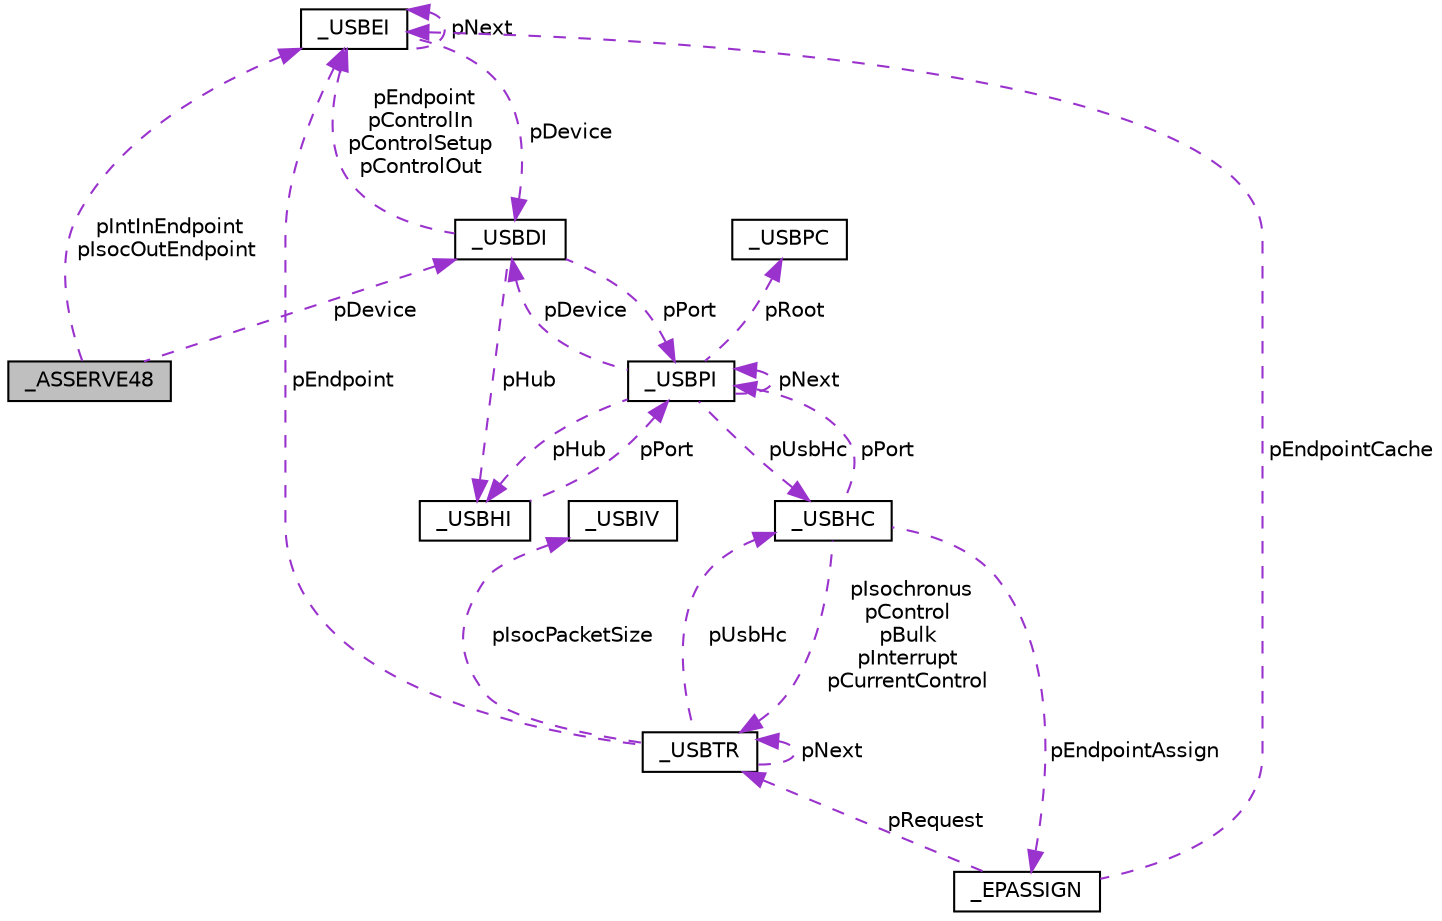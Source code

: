 digraph "_ASSERVE48"
{
 // LATEX_PDF_SIZE
  edge [fontname="Helvetica",fontsize="10",labelfontname="Helvetica",labelfontsize="10"];
  node [fontname="Helvetica",fontsize="10",shape=record];
  Node1 [label="_ASSERVE48",height=0.2,width=0.4,color="black", fillcolor="grey75", style="filled", fontcolor="black",tooltip=" "];
  Node2 -> Node1 [dir="back",color="darkorchid3",fontsize="10",style="dashed",label=" pIntInEndpoint\npIsocOutEndpoint" ,fontname="Helvetica"];
  Node2 [label="_USBEI",height=0.2,width=0.4,color="black", fillcolor="white", style="filled",URL="$d2/d02/struct__USBEI.html",tooltip=" "];
  Node2 -> Node2 [dir="back",color="darkorchid3",fontsize="10",style="dashed",label=" pNext" ,fontname="Helvetica"];
  Node3 -> Node2 [dir="back",color="darkorchid3",fontsize="10",style="dashed",label=" pDevice" ,fontname="Helvetica"];
  Node3 [label="_USBDI",height=0.2,width=0.4,color="black", fillcolor="white", style="filled",URL="$d0/db5/struct__USBDI.html",tooltip=" "];
  Node4 -> Node3 [dir="back",color="darkorchid3",fontsize="10",style="dashed",label=" pPort" ,fontname="Helvetica"];
  Node4 [label="_USBPI",height=0.2,width=0.4,color="black", fillcolor="white", style="filled",URL="$d7/d90/struct__USBPI.html",tooltip=" "];
  Node4 -> Node4 [dir="back",color="darkorchid3",fontsize="10",style="dashed",label=" pNext" ,fontname="Helvetica"];
  Node5 -> Node4 [dir="back",color="darkorchid3",fontsize="10",style="dashed",label=" pUsbHc" ,fontname="Helvetica"];
  Node5 [label="_USBHC",height=0.2,width=0.4,color="black", fillcolor="white", style="filled",URL="$d3/dcc/struct__USBHC.html",tooltip=" "];
  Node4 -> Node5 [dir="back",color="darkorchid3",fontsize="10",style="dashed",label=" pPort" ,fontname="Helvetica"];
  Node6 -> Node5 [dir="back",color="darkorchid3",fontsize="10",style="dashed",label=" pEndpointAssign" ,fontname="Helvetica"];
  Node6 [label="_EPASSIGN",height=0.2,width=0.4,color="black", fillcolor="white", style="filled",URL="$d8/dfa/struct__USBHC_1_1__EPASSIGN.html",tooltip=" "];
  Node7 -> Node6 [dir="back",color="darkorchid3",fontsize="10",style="dashed",label=" pRequest" ,fontname="Helvetica"];
  Node7 [label="_USBTR",height=0.2,width=0.4,color="black", fillcolor="white", style="filled",URL="$d8/ddb/struct__USBTR.html",tooltip=" "];
  Node5 -> Node7 [dir="back",color="darkorchid3",fontsize="10",style="dashed",label=" pUsbHc" ,fontname="Helvetica"];
  Node8 -> Node7 [dir="back",color="darkorchid3",fontsize="10",style="dashed",label=" pIsocPacketSize" ,fontname="Helvetica"];
  Node8 [label="_USBIV",height=0.2,width=0.4,color="black", fillcolor="white", style="filled",URL="$d1/d95/struct__USBIV.html",tooltip=" "];
  Node7 -> Node7 [dir="back",color="darkorchid3",fontsize="10",style="dashed",label=" pNext" ,fontname="Helvetica"];
  Node2 -> Node7 [dir="back",color="darkorchid3",fontsize="10",style="dashed",label=" pEndpoint" ,fontname="Helvetica"];
  Node2 -> Node6 [dir="back",color="darkorchid3",fontsize="10",style="dashed",label=" pEndpointCache" ,fontname="Helvetica"];
  Node7 -> Node5 [dir="back",color="darkorchid3",fontsize="10",style="dashed",label=" pIsochronus\npControl\npBulk\npInterrupt\npCurrentControl" ,fontname="Helvetica"];
  Node9 -> Node4 [dir="back",color="darkorchid3",fontsize="10",style="dashed",label=" pHub" ,fontname="Helvetica"];
  Node9 [label="_USBHI",height=0.2,width=0.4,color="black", fillcolor="white", style="filled",URL="$d5/dd1/struct__USBHI.html",tooltip=" "];
  Node4 -> Node9 [dir="back",color="darkorchid3",fontsize="10",style="dashed",label=" pPort" ,fontname="Helvetica"];
  Node10 -> Node4 [dir="back",color="darkorchid3",fontsize="10",style="dashed",label=" pRoot" ,fontname="Helvetica"];
  Node10 [label="_USBPC",height=0.2,width=0.4,color="black", fillcolor="white", style="filled",URL="$dc/dfb/struct__USBPC.html",tooltip=" "];
  Node3 -> Node4 [dir="back",color="darkorchid3",fontsize="10",style="dashed",label=" pDevice" ,fontname="Helvetica"];
  Node9 -> Node3 [dir="back",color="darkorchid3",fontsize="10",style="dashed",label=" pHub" ,fontname="Helvetica"];
  Node2 -> Node3 [dir="back",color="darkorchid3",fontsize="10",style="dashed",label=" pEndpoint\npControlIn\npControlSetup\npControlOut" ,fontname="Helvetica"];
  Node3 -> Node1 [dir="back",color="darkorchid3",fontsize="10",style="dashed",label=" pDevice" ,fontname="Helvetica"];
}
